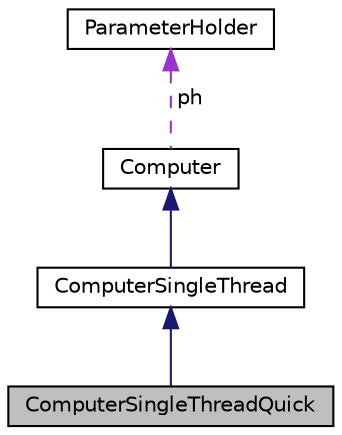 digraph "ComputerSingleThreadQuick"
{
  edge [fontname="Helvetica",fontsize="10",labelfontname="Helvetica",labelfontsize="10"];
  node [fontname="Helvetica",fontsize="10",shape=record];
  Node1 [label="ComputerSingleThreadQuick",height=0.2,width=0.4,color="black", fillcolor="grey75", style="filled", fontcolor="black"];
  Node2 -> Node1 [dir="back",color="midnightblue",fontsize="10",style="solid"];
  Node2 [label="ComputerSingleThread",height=0.2,width=0.4,color="black", fillcolor="white", style="filled",URL="$classComputerSingleThread.html"];
  Node3 -> Node2 [dir="back",color="midnightblue",fontsize="10",style="solid"];
  Node3 [label="Computer",height=0.2,width=0.4,color="black", fillcolor="white", style="filled",URL="$classComputer.html"];
  Node4 -> Node3 [dir="back",color="darkorchid3",fontsize="10",style="dashed",label=" ph" ];
  Node4 [label="ParameterHolder",height=0.2,width=0.4,color="black", fillcolor="white", style="filled",URL="$structParameterHolder.html"];
}
